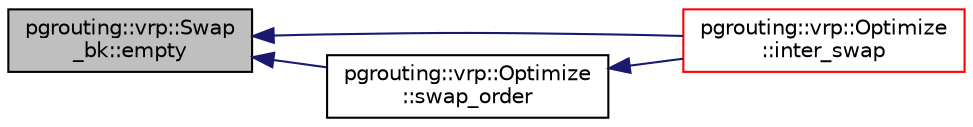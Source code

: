 digraph "pgrouting::vrp::Swap_bk::empty"
{
  edge [fontname="Helvetica",fontsize="10",labelfontname="Helvetica",labelfontsize="10"];
  node [fontname="Helvetica",fontsize="10",shape=record];
  rankdir="LR";
  Node5 [label="pgrouting::vrp::Swap\l_bk::empty",height=0.2,width=0.4,color="black", fillcolor="grey75", style="filled", fontcolor="black"];
  Node5 -> Node6 [dir="back",color="midnightblue",fontsize="10",style="solid",fontname="Helvetica"];
  Node6 [label="pgrouting::vrp::Optimize\l::inter_swap",height=0.2,width=0.4,color="red", fillcolor="white", style="filled",URL="$classpgrouting_1_1vrp_1_1Optimize.html#ad1d48cf5916df017926e6d0d7b1fd987"];
  Node5 -> Node9 [dir="back",color="midnightblue",fontsize="10",style="solid",fontname="Helvetica"];
  Node9 [label="pgrouting::vrp::Optimize\l::swap_order",height=0.2,width=0.4,color="black", fillcolor="white", style="filled",URL="$classpgrouting_1_1vrp_1_1Optimize.html#a59e81988357151065d6dd02c742a3d84"];
  Node9 -> Node6 [dir="back",color="midnightblue",fontsize="10",style="solid",fontname="Helvetica"];
}
